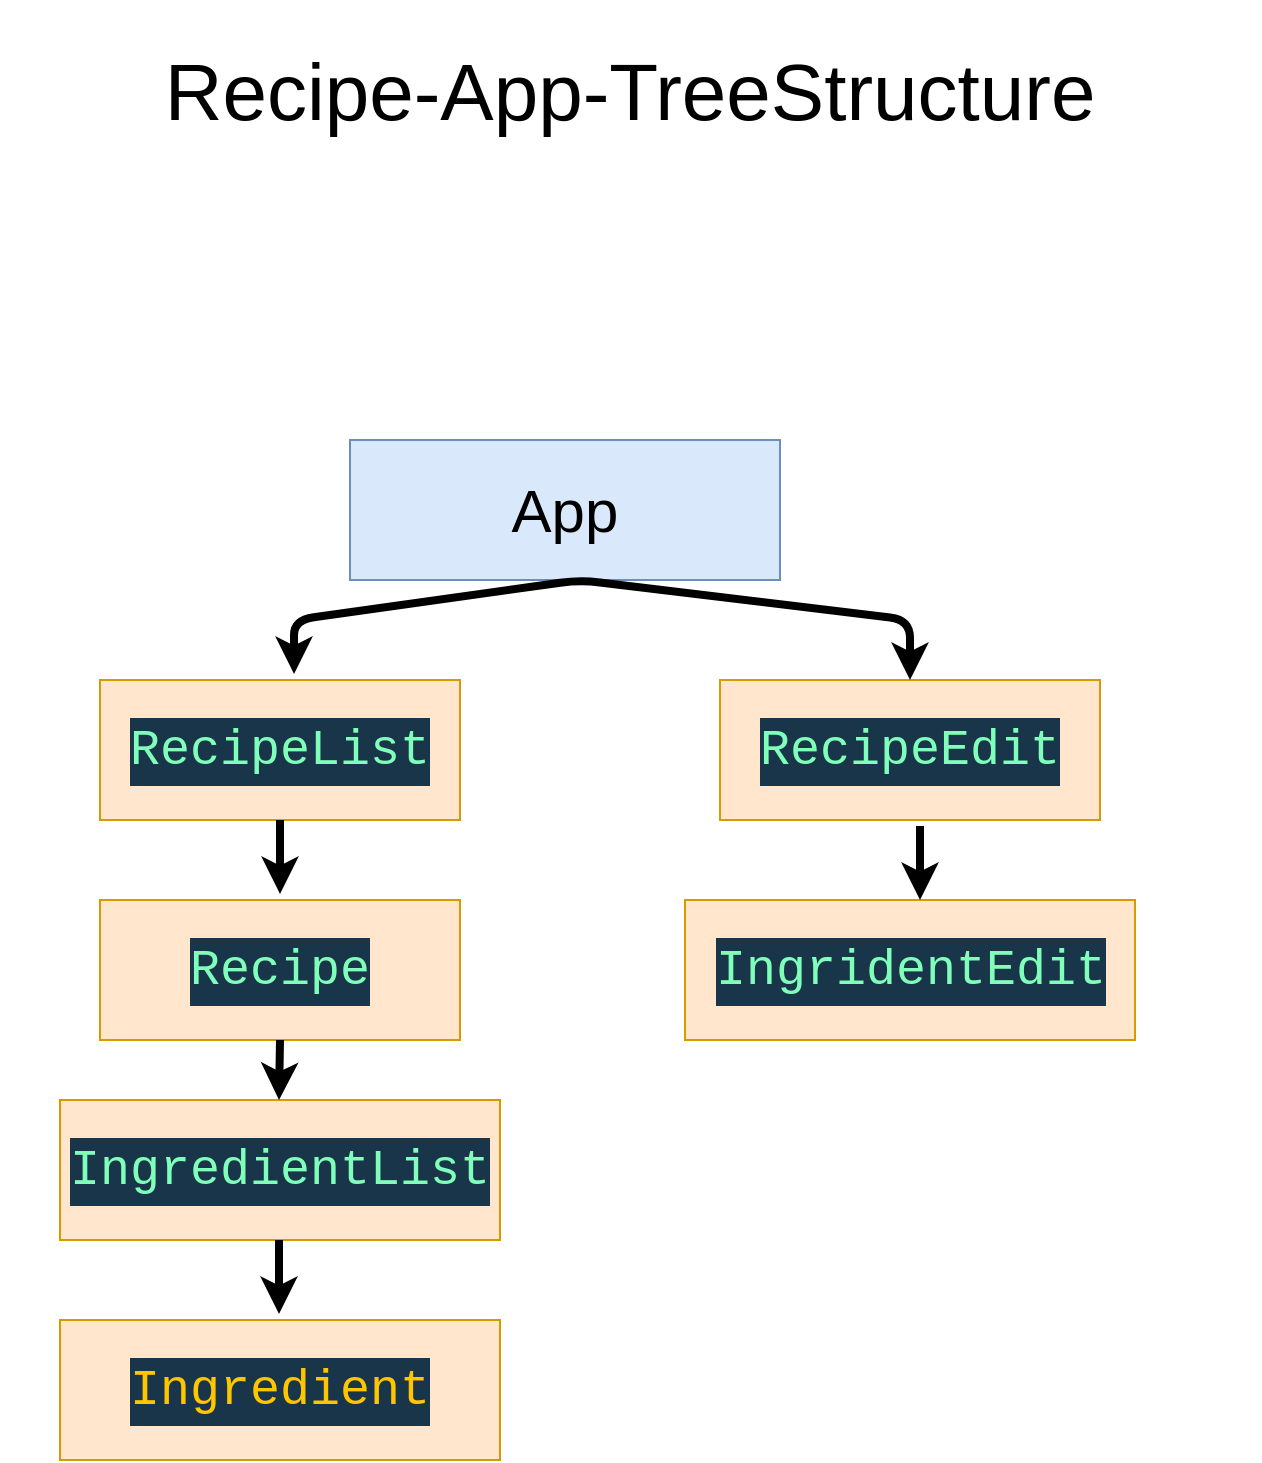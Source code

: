<mxfile version="14.9.8" type="github">
  <diagram id="XE1oJLSHXqc6yMs_ScOC" name="ReactRefresh-RecipeApp">
    <mxGraphModel dx="1837" dy="987" grid="1" gridSize="10" guides="1" tooltips="1" connect="1" arrows="1" fold="1" page="1" pageScale="1" pageWidth="850" pageHeight="1100" math="0" shadow="0">
      <root>
        <mxCell id="0" />
        <mxCell id="1" parent="0" />
        <mxCell id="HHy9b7S9J5ZC9o9ud-Px-1" value="&lt;font style=&quot;font-size: 30px&quot;&gt;App&lt;/font&gt;" style="rounded=0;whiteSpace=wrap;html=1;fillColor=#dae8fc;strokeColor=#6c8ebf;" vertex="1" parent="1">
          <mxGeometry x="295" y="260" width="215" height="70" as="geometry" />
        </mxCell>
        <mxCell id="HHy9b7S9J5ZC9o9ud-Px-2" value="&lt;div style=&quot;color: rgb(255 , 255 , 255) ; background-color: rgb(25 , 53 , 73) ; font-family: &amp;#34;cascadia code&amp;#34; , &amp;#34;consolas&amp;#34; , &amp;#34;courier new&amp;#34; , monospace , &amp;#34;consolas&amp;#34; , &amp;#34;courier new&amp;#34; , monospace ; font-size: 25px ; line-height: 34px&quot;&gt;&lt;span style=&quot;color: #80ffbb&quot;&gt;RecipeList&lt;/span&gt;&lt;/div&gt;" style="rounded=0;whiteSpace=wrap;html=1;fillColor=#ffe6cc;strokeColor=#d79b00;" vertex="1" parent="1">
          <mxGeometry x="170" y="380" width="180" height="70" as="geometry" />
        </mxCell>
        <mxCell id="HHy9b7S9J5ZC9o9ud-Px-3" value="&lt;div style=&quot;color: rgb(255 , 255 , 255) ; background-color: rgb(25 , 53 , 73) ; font-family: &amp;#34;cascadia code&amp;#34; , &amp;#34;consolas&amp;#34; , &amp;#34;courier new&amp;#34; , monospace , &amp;#34;consolas&amp;#34; , &amp;#34;courier new&amp;#34; , monospace ; font-size: 25px ; line-height: 34px&quot;&gt;&lt;span style=&quot;color: #80ffbb&quot;&gt;RecipeEdit&lt;/span&gt;&lt;/div&gt;" style="rounded=0;whiteSpace=wrap;html=1;fillColor=#ffe6cc;strokeColor=#d79b00;" vertex="1" parent="1">
          <mxGeometry x="480" y="380" width="190" height="70" as="geometry" />
        </mxCell>
        <mxCell id="HHy9b7S9J5ZC9o9ud-Px-4" value="&lt;div style=&quot;color: rgb(255 , 255 , 255) ; background-color: rgb(25 , 53 , 73) ; font-family: &amp;#34;cascadia code&amp;#34; , &amp;#34;consolas&amp;#34; , &amp;#34;courier new&amp;#34; , monospace , &amp;#34;consolas&amp;#34; , &amp;#34;courier new&amp;#34; , monospace ; font-size: 25px ; line-height: 34px&quot;&gt;&lt;div style=&quot;font-family: &amp;#34;cascadia code&amp;#34; , &amp;#34;consolas&amp;#34; , &amp;#34;courier new&amp;#34; , monospace , &amp;#34;consolas&amp;#34; , &amp;#34;courier new&amp;#34; , monospace ; line-height: 34px&quot;&gt;&lt;span style=&quot;color: #80ffbb&quot;&gt;Recipe&lt;/span&gt;&lt;/div&gt;&lt;/div&gt;" style="rounded=0;whiteSpace=wrap;html=1;fillColor=#ffe6cc;strokeColor=#d79b00;" vertex="1" parent="1">
          <mxGeometry x="170" y="490" width="180" height="70" as="geometry" />
        </mxCell>
        <mxCell id="HHy9b7S9J5ZC9o9ud-Px-5" value="&lt;div style=&quot;color: rgb(255 , 255 , 255) ; background-color: rgb(25 , 53 , 73) ; font-family: &amp;#34;cascadia code&amp;#34; , &amp;#34;consolas&amp;#34; , &amp;#34;courier new&amp;#34; , monospace , &amp;#34;consolas&amp;#34; , &amp;#34;courier new&amp;#34; , monospace ; font-size: 25px ; line-height: 34px&quot;&gt;&lt;div style=&quot;font-family: &amp;#34;cascadia code&amp;#34; , &amp;#34;consolas&amp;#34; , &amp;#34;courier new&amp;#34; , monospace , &amp;#34;consolas&amp;#34; , &amp;#34;courier new&amp;#34; , monospace ; line-height: 34px&quot;&gt;&lt;div style=&quot;font-family: &amp;#34;cascadia code&amp;#34; , &amp;#34;consolas&amp;#34; , &amp;#34;courier new&amp;#34; , monospace , &amp;#34;consolas&amp;#34; , &amp;#34;courier new&amp;#34; , monospace ; line-height: 34px&quot;&gt;&lt;span style=&quot;color: #80ffbb&quot;&gt;IngridentEdit&lt;/span&gt;&lt;/div&gt;&lt;/div&gt;&lt;/div&gt;" style="rounded=0;whiteSpace=wrap;html=1;fillColor=#ffe6cc;strokeColor=#d79b00;" vertex="1" parent="1">
          <mxGeometry x="462.5" y="490" width="225" height="70" as="geometry" />
        </mxCell>
        <mxCell id="HHy9b7S9J5ZC9o9ud-Px-6" value="&lt;div style=&quot;color: rgb(255 , 255 , 255) ; background-color: rgb(25 , 53 , 73) ; font-family: &amp;#34;cascadia code&amp;#34; , &amp;#34;consolas&amp;#34; , &amp;#34;courier new&amp;#34; , monospace , &amp;#34;consolas&amp;#34; , &amp;#34;courier new&amp;#34; , monospace ; font-size: 25px ; line-height: 34px&quot;&gt;&lt;div style=&quot;font-family: &amp;#34;cascadia code&amp;#34; , &amp;#34;consolas&amp;#34; , &amp;#34;courier new&amp;#34; , monospace , &amp;#34;consolas&amp;#34; , &amp;#34;courier new&amp;#34; , monospace ; line-height: 34px&quot;&gt;&lt;div style=&quot;font-family: &amp;#34;cascadia code&amp;#34; , &amp;#34;consolas&amp;#34; , &amp;#34;courier new&amp;#34; , monospace , &amp;#34;consolas&amp;#34; , &amp;#34;courier new&amp;#34; , monospace ; line-height: 34px&quot;&gt;&lt;span style=&quot;color: #80ffbb&quot;&gt;IngredientList&lt;/span&gt;&lt;/div&gt;&lt;/div&gt;&lt;/div&gt;" style="rounded=0;whiteSpace=wrap;html=1;fillColor=#ffe6cc;strokeColor=#d79b00;" vertex="1" parent="1">
          <mxGeometry x="150" y="590" width="220" height="70" as="geometry" />
        </mxCell>
        <mxCell id="HHy9b7S9J5ZC9o9ud-Px-7" value="&lt;div style=&quot;color: rgb(255 , 255 , 255) ; background-color: rgb(25 , 53 , 73) ; font-family: &amp;#34;cascadia code&amp;#34; , &amp;#34;consolas&amp;#34; , &amp;#34;courier new&amp;#34; , monospace , &amp;#34;consolas&amp;#34; , &amp;#34;courier new&amp;#34; , monospace ; font-size: 25px ; line-height: 34px&quot;&gt;&lt;div style=&quot;font-family: &amp;#34;cascadia code&amp;#34; , &amp;#34;consolas&amp;#34; , &amp;#34;courier new&amp;#34; , monospace , &amp;#34;consolas&amp;#34; , &amp;#34;courier new&amp;#34; , monospace ; line-height: 34px&quot;&gt;&lt;div style=&quot;font-family: &amp;#34;cascadia code&amp;#34; , &amp;#34;consolas&amp;#34; , &amp;#34;courier new&amp;#34; , monospace , &amp;#34;consolas&amp;#34; , &amp;#34;courier new&amp;#34; , monospace ; line-height: 34px&quot;&gt;&lt;div style=&quot;font-family: &amp;#34;cascadia code&amp;#34; , &amp;#34;consolas&amp;#34; , &amp;#34;courier new&amp;#34; , monospace , &amp;#34;consolas&amp;#34; , &amp;#34;courier new&amp;#34; , monospace ; line-height: 34px&quot;&gt;&lt;span style=&quot;color: #ffc600&quot;&gt;Ingredient&lt;/span&gt;&lt;/div&gt;&lt;/div&gt;&lt;/div&gt;&lt;/div&gt;" style="rounded=0;whiteSpace=wrap;html=1;fillColor=#ffe6cc;strokeColor=#d79b00;" vertex="1" parent="1">
          <mxGeometry x="150" y="700" width="220" height="70" as="geometry" />
        </mxCell>
        <mxCell id="HHy9b7S9J5ZC9o9ud-Px-9" value="" style="endArrow=classic;html=1;strokeWidth=4;" edge="1" parent="1">
          <mxGeometry width="50" height="50" relative="1" as="geometry">
            <mxPoint x="260" y="450" as="sourcePoint" />
            <mxPoint x="260" y="487" as="targetPoint" />
          </mxGeometry>
        </mxCell>
        <mxCell id="HHy9b7S9J5ZC9o9ud-Px-12" value="" style="endArrow=classic;html=1;strokeWidth=4;exitX=0.5;exitY=1;exitDx=0;exitDy=0;" edge="1" parent="1" source="HHy9b7S9J5ZC9o9ud-Px-4">
          <mxGeometry width="50" height="50" relative="1" as="geometry">
            <mxPoint x="260" y="570" as="sourcePoint" />
            <mxPoint x="259.5" y="590" as="targetPoint" />
          </mxGeometry>
        </mxCell>
        <mxCell id="HHy9b7S9J5ZC9o9ud-Px-13" value="" style="endArrow=classic;html=1;strokeWidth=4;" edge="1" parent="1">
          <mxGeometry width="50" height="50" relative="1" as="geometry">
            <mxPoint x="259.5" y="660" as="sourcePoint" />
            <mxPoint x="259.5" y="697" as="targetPoint" />
          </mxGeometry>
        </mxCell>
        <mxCell id="HHy9b7S9J5ZC9o9ud-Px-14" value="" style="endArrow=classic;html=1;strokeWidth=4;" edge="1" parent="1">
          <mxGeometry width="50" height="50" relative="1" as="geometry">
            <mxPoint x="580" y="453" as="sourcePoint" />
            <mxPoint x="580" y="490" as="targetPoint" />
          </mxGeometry>
        </mxCell>
        <mxCell id="HHy9b7S9J5ZC9o9ud-Px-18" value="" style="endArrow=classic;startArrow=classic;html=1;strokeWidth=4;exitX=0.539;exitY=-0.043;exitDx=0;exitDy=0;exitPerimeter=0;entryX=0.5;entryY=0;entryDx=0;entryDy=0;" edge="1" parent="1" source="HHy9b7S9J5ZC9o9ud-Px-2" target="HHy9b7S9J5ZC9o9ud-Px-3">
          <mxGeometry width="50" height="50" relative="1" as="geometry">
            <mxPoint x="390" y="540" as="sourcePoint" />
            <mxPoint x="440" y="490" as="targetPoint" />
            <Array as="points">
              <mxPoint x="267" y="350" />
              <mxPoint x="410" y="330" />
              <mxPoint x="575" y="350" />
            </Array>
          </mxGeometry>
        </mxCell>
        <mxCell id="HHy9b7S9J5ZC9o9ud-Px-19" value="&lt;font style=&quot;font-size: 40px&quot;&gt;Recipe-App-TreeStructure&lt;/font&gt;" style="text;html=1;strokeColor=none;fillColor=none;align=center;verticalAlign=middle;whiteSpace=wrap;rounded=0;" vertex="1" parent="1">
          <mxGeometry x="120" y="40" width="630" height="90" as="geometry" />
        </mxCell>
      </root>
    </mxGraphModel>
  </diagram>
</mxfile>

